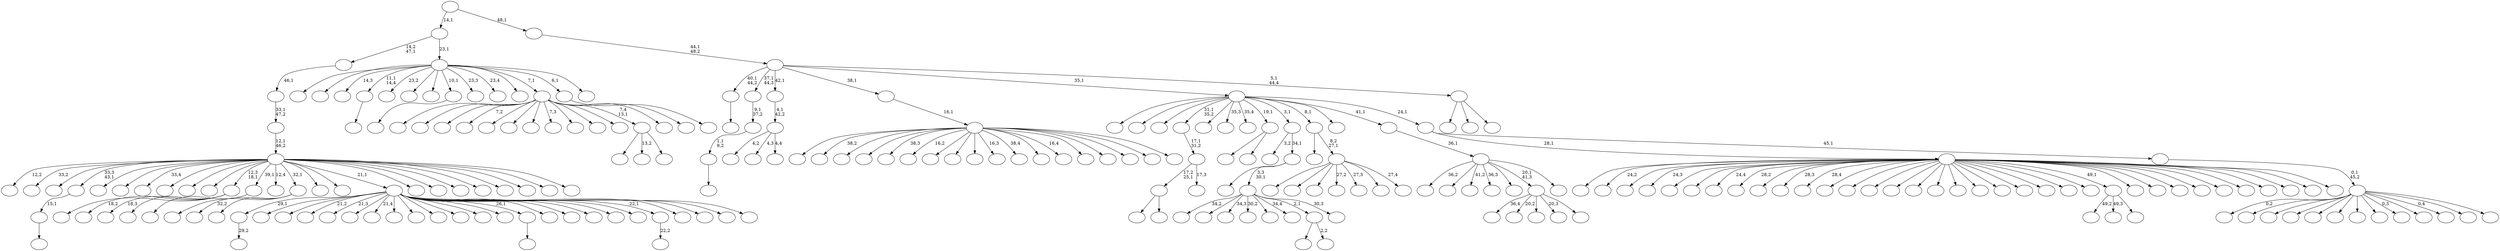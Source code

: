 digraph T {
	250 [label=""]
	249 [label=""]
	248 [label=""]
	247 [label=""]
	246 [label=""]
	245 [label=""]
	244 [label=""]
	243 [label=""]
	242 [label=""]
	241 [label=""]
	240 [label=""]
	239 [label=""]
	238 [label=""]
	237 [label=""]
	236 [label=""]
	235 [label=""]
	234 [label=""]
	233 [label=""]
	232 [label=""]
	231 [label=""]
	230 [label=""]
	229 [label=""]
	228 [label=""]
	227 [label=""]
	226 [label=""]
	225 [label=""]
	224 [label=""]
	223 [label=""]
	222 [label=""]
	221 [label=""]
	220 [label=""]
	219 [label=""]
	218 [label=""]
	217 [label=""]
	216 [label=""]
	215 [label=""]
	214 [label=""]
	213 [label=""]
	212 [label=""]
	211 [label=""]
	210 [label=""]
	209 [label=""]
	208 [label=""]
	207 [label=""]
	206 [label=""]
	205 [label=""]
	204 [label=""]
	203 [label=""]
	202 [label=""]
	201 [label=""]
	200 [label=""]
	199 [label=""]
	198 [label=""]
	197 [label=""]
	196 [label=""]
	195 [label=""]
	194 [label=""]
	193 [label=""]
	192 [label=""]
	191 [label=""]
	190 [label=""]
	189 [label=""]
	188 [label=""]
	187 [label=""]
	186 [label=""]
	185 [label=""]
	184 [label=""]
	183 [label=""]
	182 [label=""]
	181 [label=""]
	180 [label=""]
	179 [label=""]
	178 [label=""]
	177 [label=""]
	176 [label=""]
	175 [label=""]
	174 [label=""]
	173 [label=""]
	172 [label=""]
	171 [label=""]
	170 [label=""]
	169 [label=""]
	168 [label=""]
	167 [label=""]
	166 [label=""]
	165 [label=""]
	164 [label=""]
	163 [label=""]
	162 [label=""]
	161 [label=""]
	160 [label=""]
	159 [label=""]
	158 [label=""]
	157 [label=""]
	156 [label=""]
	155 [label=""]
	154 [label=""]
	153 [label=""]
	152 [label=""]
	151 [label=""]
	150 [label=""]
	149 [label=""]
	148 [label=""]
	147 [label=""]
	146 [label=""]
	145 [label=""]
	144 [label=""]
	143 [label=""]
	142 [label=""]
	141 [label=""]
	140 [label=""]
	139 [label=""]
	138 [label=""]
	137 [label=""]
	136 [label=""]
	135 [label=""]
	134 [label=""]
	133 [label=""]
	132 [label=""]
	131 [label=""]
	130 [label=""]
	129 [label=""]
	128 [label=""]
	127 [label=""]
	126 [label=""]
	125 [label=""]
	124 [label=""]
	123 [label=""]
	122 [label=""]
	121 [label=""]
	120 [label=""]
	119 [label=""]
	118 [label=""]
	117 [label=""]
	116 [label=""]
	115 [label=""]
	114 [label=""]
	113 [label=""]
	112 [label=""]
	111 [label=""]
	110 [label=""]
	109 [label=""]
	108 [label=""]
	107 [label=""]
	106 [label=""]
	105 [label=""]
	104 [label=""]
	103 [label=""]
	102 [label=""]
	101 [label=""]
	100 [label=""]
	99 [label=""]
	98 [label=""]
	97 [label=""]
	96 [label=""]
	95 [label=""]
	94 [label=""]
	93 [label=""]
	92 [label=""]
	91 [label=""]
	90 [label=""]
	89 [label=""]
	88 [label=""]
	87 [label=""]
	86 [label=""]
	85 [label=""]
	84 [label=""]
	83 [label=""]
	82 [label=""]
	81 [label=""]
	80 [label=""]
	79 [label=""]
	78 [label=""]
	77 [label=""]
	76 [label=""]
	75 [label=""]
	74 [label=""]
	73 [label=""]
	72 [label=""]
	71 [label=""]
	70 [label=""]
	69 [label=""]
	68 [label=""]
	67 [label=""]
	66 [label=""]
	65 [label=""]
	64 [label=""]
	63 [label=""]
	62 [label=""]
	61 [label=""]
	60 [label=""]
	59 [label=""]
	58 [label=""]
	57 [label=""]
	56 [label=""]
	55 [label=""]
	54 [label=""]
	53 [label=""]
	52 [label=""]
	51 [label=""]
	50 [label=""]
	49 [label=""]
	48 [label=""]
	47 [label=""]
	46 [label=""]
	45 [label=""]
	44 [label=""]
	43 [label=""]
	42 [label=""]
	41 [label=""]
	40 [label=""]
	39 [label=""]
	38 [label=""]
	37 [label=""]
	36 [label=""]
	35 [label=""]
	34 [label=""]
	33 [label=""]
	32 [label=""]
	31 [label=""]
	30 [label=""]
	29 [label=""]
	28 [label=""]
	27 [label=""]
	26 [label=""]
	25 [label=""]
	24 [label=""]
	23 [label=""]
	22 [label=""]
	21 [label=""]
	20 [label=""]
	19 [label=""]
	18 [label=""]
	17 [label=""]
	16 [label=""]
	15 [label=""]
	14 [label=""]
	13 [label=""]
	12 [label=""]
	11 [label=""]
	10 [label=""]
	9 [label=""]
	8 [label=""]
	7 [label=""]
	6 [label=""]
	5 [label=""]
	4 [label=""]
	3 [label=""]
	2 [label=""]
	1 [label=""]
	0 [label=""]
	246 -> 247 [label="29,2"]
	225 -> 226 [label=""]
	224 -> 225 [label="15,1"]
	221 -> 222 [label=""]
	177 -> 178 [label=""]
	176 -> 177 [label="1,1\n9,2"]
	175 -> 176 [label="9,1\n37,2"]
	162 -> 163 [label=""]
	152 -> 236 [label=""]
	152 -> 219 [label="18,2"]
	152 -> 183 [label="18,3"]
	152 -> 153 [label=""]
	150 -> 151 [label=""]
	145 -> 148 [label=""]
	145 -> 146 [label=""]
	143 -> 144 [label=""]
	140 -> 248 [label="4,2"]
	140 -> 155 [label="4,3"]
	140 -> 141 [label="4,4"]
	139 -> 140 [label="4,1\n42,2"]
	110 -> 145 [label="17,2\n25,1"]
	110 -> 111 [label="17,3"]
	109 -> 110 [label="17,1\n31,2"]
	100 -> 101 [label=""]
	88 -> 89 [label="22,2"]
	82 -> 244 [label=""]
	82 -> 94 [label="32,2"]
	82 -> 83 [label=""]
	80 -> 157 [label=""]
	80 -> 81 [label="2,2"]
	77 -> 191 [label="49,2"]
	77 -> 167 [label="49,3"]
	77 -> 78 [label=""]
	66 -> 161 [label=""]
	66 -> 67 [label=""]
	63 -> 208 [label=""]
	63 -> 119 [label="13,2"]
	63 -> 64 [label=""]
	56 -> 249 [label="34,2"]
	56 -> 187 [label=""]
	56 -> 147 [label="34,3"]
	56 -> 114 [label="30,2"]
	56 -> 113 [label=""]
	56 -> 84 [label="34,4"]
	56 -> 80 [label="2,1"]
	56 -> 57 [label="30,3"]
	55 -> 112 [label=""]
	55 -> 56 [label="3,3\n30,1"]
	54 -> 202 [label="3,2"]
	54 -> 55 [label="34,1"]
	51 -> 246 [label="29,1"]
	51 -> 234 [label=""]
	51 -> 230 [label=""]
	51 -> 218 [label="21,2"]
	51 -> 216 [label="21,3"]
	51 -> 206 [label=""]
	51 -> 204 [label="21,4"]
	51 -> 189 [label=""]
	51 -> 182 [label=""]
	51 -> 171 [label=""]
	51 -> 168 [label=""]
	51 -> 158 [label=""]
	51 -> 154 [label=""]
	51 -> 150 [label="26,1"]
	51 -> 133 [label=""]
	51 -> 131 [label=""]
	51 -> 130 [label=""]
	51 -> 107 [label=""]
	51 -> 92 [label=""]
	51 -> 88 [label="22,1"]
	51 -> 76 [label=""]
	51 -> 70 [label=""]
	51 -> 59 [label=""]
	51 -> 52 [label=""]
	46 -> 241 [label=""]
	46 -> 233 [label=""]
	46 -> 196 [label=""]
	46 -> 172 [label="27,2"]
	46 -> 117 [label="27,3"]
	46 -> 61 [label=""]
	46 -> 47 [label="27,4"]
	45 -> 237 [label=""]
	45 -> 46 [label="8,2\n27,1"]
	39 -> 227 [label="36,4"]
	39 -> 198 [label="20,2"]
	39 -> 164 [label=""]
	39 -> 137 [label="20,3"]
	39 -> 40 [label=""]
	28 -> 250 [label="12,2"]
	28 -> 245 [label="33,2"]
	28 -> 239 [label=""]
	28 -> 224 [label="33,3\n43,1"]
	28 -> 203 [label=""]
	28 -> 197 [label=""]
	28 -> 193 [label="33,4"]
	28 -> 190 [label=""]
	28 -> 184 [label=""]
	28 -> 173 [label=""]
	28 -> 152 [label="12,3\n18,1"]
	28 -> 143 [label="39,1"]
	28 -> 122 [label="12,4"]
	28 -> 82 [label="32,1"]
	28 -> 69 [label=""]
	28 -> 53 [label=""]
	28 -> 51 [label="21,1"]
	28 -> 44 [label=""]
	28 -> 42 [label=""]
	28 -> 36 [label=""]
	28 -> 35 [label=""]
	28 -> 34 [label=""]
	28 -> 33 [label=""]
	28 -> 30 [label=""]
	28 -> 29 [label=""]
	27 -> 28 [label="12,1\n46,2"]
	26 -> 27 [label="33,1\n47,2"]
	25 -> 26 [label="46,1"]
	23 -> 217 [label=""]
	23 -> 214 [label=""]
	23 -> 210 [label=""]
	23 -> 195 [label="7,2"]
	23 -> 169 [label=""]
	23 -> 138 [label=""]
	23 -> 132 [label=""]
	23 -> 127 [label="7,3"]
	23 -> 108 [label=""]
	23 -> 98 [label=""]
	23 -> 74 [label=""]
	23 -> 63 [label="7,4\n13,1"]
	23 -> 43 [label=""]
	23 -> 24 [label=""]
	21 -> 22 [label=""]
	19 -> 238 [label="36,2"]
	19 -> 223 [label=""]
	19 -> 186 [label="41,2"]
	19 -> 170 [label="36,3"]
	19 -> 134 [label=""]
	19 -> 39 [label="20,1\n41,3"]
	19 -> 20 [label=""]
	18 -> 19 [label="36,1"]
	16 -> 243 [label=""]
	16 -> 232 [label="24,2"]
	16 -> 212 [label=""]
	16 -> 205 [label="24,3"]
	16 -> 200 [label=""]
	16 -> 199 [label=""]
	16 -> 188 [label="24,4"]
	16 -> 185 [label="28,2"]
	16 -> 181 [label=""]
	16 -> 179 [label="28,3"]
	16 -> 165 [label="28,4"]
	16 -> 149 [label=""]
	16 -> 136 [label=""]
	16 -> 129 [label=""]
	16 -> 128 [label=""]
	16 -> 125 [label=""]
	16 -> 120 [label=""]
	16 -> 104 [label=""]
	16 -> 102 [label=""]
	16 -> 99 [label=""]
	16 -> 97 [label=""]
	16 -> 93 [label=""]
	16 -> 86 [label=""]
	16 -> 79 [label=""]
	16 -> 77 [label="49,1"]
	16 -> 75 [label=""]
	16 -> 73 [label=""]
	16 -> 68 [label=""]
	16 -> 58 [label=""]
	16 -> 50 [label=""]
	16 -> 49 [label=""]
	16 -> 48 [label=""]
	16 -> 41 [label=""]
	16 -> 31 [label=""]
	16 -> 17 [label=""]
	14 -> 229 [label=""]
	14 -> 215 [label=""]
	14 -> 213 [label="14,3"]
	14 -> 162 [label="11,1\n14,4"]
	14 -> 116 [label="23,2"]
	14 -> 105 [label=""]
	14 -> 103 [label=""]
	14 -> 100 [label="10,1"]
	14 -> 87 [label="23,3"]
	14 -> 62 [label="23,4"]
	14 -> 37 [label=""]
	14 -> 23 [label="7,1"]
	14 -> 21 [label="6,1"]
	14 -> 15 [label=""]
	13 -> 25 [label="14,2\n47,1"]
	13 -> 14 [label="23,1"]
	11 -> 228 [label=""]
	11 -> 220 [label="38,2"]
	11 -> 211 [label=""]
	11 -> 209 [label=""]
	11 -> 201 [label="38,3"]
	11 -> 180 [label="16,2"]
	11 -> 174 [label=""]
	11 -> 166 [label=""]
	11 -> 160 [label=""]
	11 -> 159 [label="16,3"]
	11 -> 142 [label="38,4"]
	11 -> 135 [label=""]
	11 -> 121 [label="16,4"]
	11 -> 96 [label=""]
	11 -> 95 [label=""]
	11 -> 65 [label=""]
	11 -> 38 [label=""]
	11 -> 12 [label=""]
	10 -> 11 [label="16,1"]
	8 -> 242 [label="0,2"]
	8 -> 240 [label=""]
	8 -> 235 [label=""]
	8 -> 231 [label=""]
	8 -> 192 [label=""]
	8 -> 126 [label=""]
	8 -> 124 [label=""]
	8 -> 118 [label=""]
	8 -> 115 [label="0,3"]
	8 -> 90 [label=""]
	8 -> 85 [label="0,4"]
	8 -> 71 [label=""]
	8 -> 9 [label=""]
	7 -> 8 [label="0,1\n45,2"]
	6 -> 16 [label="28,1"]
	6 -> 7 [label="45,1"]
	5 -> 194 [label=""]
	5 -> 156 [label=""]
	5 -> 123 [label=""]
	5 -> 109 [label="31,1\n35,2"]
	5 -> 106 [label=""]
	5 -> 91 [label="35,3"]
	5 -> 72 [label="35,4"]
	5 -> 66 [label="19,1"]
	5 -> 54 [label="3,1"]
	5 -> 45 [label="8,1"]
	5 -> 32 [label=""]
	5 -> 18 [label="41,1"]
	5 -> 6 [label="24,1"]
	3 -> 207 [label=""]
	3 -> 60 [label=""]
	3 -> 4 [label=""]
	2 -> 221 [label="40,1\n44,2"]
	2 -> 175 [label="37,1\n44,3"]
	2 -> 139 [label="42,1"]
	2 -> 10 [label="38,1"]
	2 -> 5 [label="35,1"]
	2 -> 3 [label="5,1\n44,4"]
	1 -> 2 [label="44,1\n48,2"]
	0 -> 13 [label="14,1"]
	0 -> 1 [label="48,1"]
}
